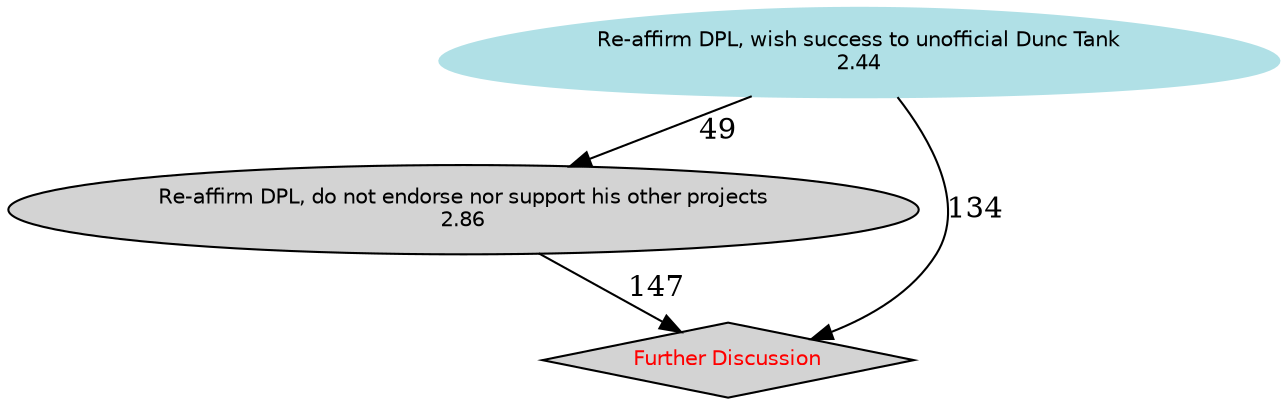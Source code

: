 digraph Results {
  ranksep=0.25;
 "Re-affirm DPL, wish success to unofficial Dunc Tank\n2.44" [ style="filled" , color="powderblue", shape=egg, fontcolor="Navy Blue", fontname="Helvetica", fontsize=10  ];
 "Re-affirm DPL, wish success to unofficial Dunc Tank\n2.44" -> "Re-affirm DPL, do not endorse nor support his other projects\n2.86" [ label="49" ];
 "Re-affirm DPL, wish success to unofficial Dunc Tank\n2.44" -> "Further Discussion" [ label="134" ];
 "Re-affirm DPL, do not endorse nor support his other projects\n2.86" [ style="filled" , fontname="Helvetica", fontsize=10  ];
 "Re-affirm DPL, do not endorse nor support his other projects\n2.86" -> "Further Discussion" [ label="147" ];
 "Further Discussion" [ style="filled" , shape=diamond, fontcolor="Red", fontname="Helvetica", fontsize=10  ];
}
